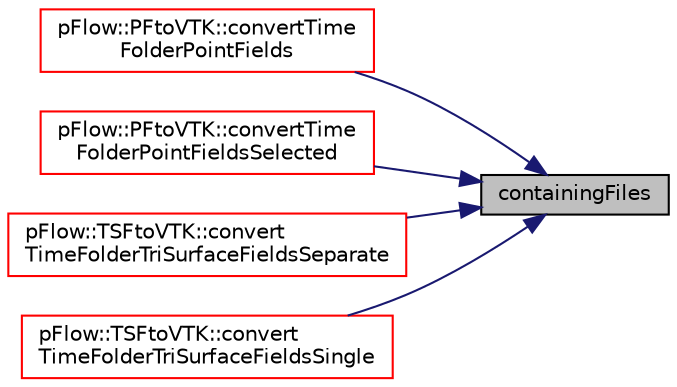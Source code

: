 digraph "containingFiles"
{
 // LATEX_PDF_SIZE
  edge [fontname="Helvetica",fontsize="10",labelfontname="Helvetica",labelfontsize="10"];
  node [fontname="Helvetica",fontsize="10",shape=record];
  rankdir="RL";
  Node1 [label="containingFiles",height=0.2,width=0.4,color="black", fillcolor="grey75", style="filled", fontcolor="black",tooltip="A list of file paths that exist in the path."];
  Node1 -> Node2 [dir="back",color="midnightblue",fontsize="10",style="solid",fontname="Helvetica"];
  Node2 [label="pFlow::PFtoVTK::convertTime\lFolderPointFields",height=0.2,width=0.4,color="red", fillcolor="white", style="filled",URL="$namespacepFlow_1_1PFtoVTK.html#ae2070895c92a60735eedfd09e0275678",tooltip=" "];
  Node1 -> Node4 [dir="back",color="midnightblue",fontsize="10",style="solid",fontname="Helvetica"];
  Node4 [label="pFlow::PFtoVTK::convertTime\lFolderPointFieldsSelected",height=0.2,width=0.4,color="red", fillcolor="white", style="filled",URL="$namespacepFlow_1_1PFtoVTK.html#a9c61ea6aa5f8ad3c240cc00666ce9d58",tooltip=" "];
  Node1 -> Node5 [dir="back",color="midnightblue",fontsize="10",style="solid",fontname="Helvetica"];
  Node5 [label="pFlow::TSFtoVTK::convert\lTimeFolderTriSurfaceFieldsSeparate",height=0.2,width=0.4,color="red", fillcolor="white", style="filled",URL="$namespacepFlow_1_1TSFtoVTK.html#a85e71e998193cf698299502cf1dd1d34",tooltip=" "];
  Node1 -> Node7 [dir="back",color="midnightblue",fontsize="10",style="solid",fontname="Helvetica"];
  Node7 [label="pFlow::TSFtoVTK::convert\lTimeFolderTriSurfaceFieldsSingle",height=0.2,width=0.4,color="red", fillcolor="white", style="filled",URL="$namespacepFlow_1_1TSFtoVTK.html#a45fdc7d9e642cf0dc3329b5252f197c7",tooltip=" "];
}
